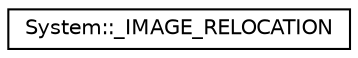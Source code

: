digraph G
{
  edge [fontname="Helvetica",fontsize="10",labelfontname="Helvetica",labelfontsize="10"];
  node [fontname="Helvetica",fontsize="10",shape=record];
  rankdir="LR";
  Node1 [label="System::_IMAGE_RELOCATION",height=0.2,width=0.4,color="black", fillcolor="white", style="filled",URL="$struct_system_1_1___i_m_a_g_e___r_e_l_o_c_a_t_i_o_n.html"];
}
